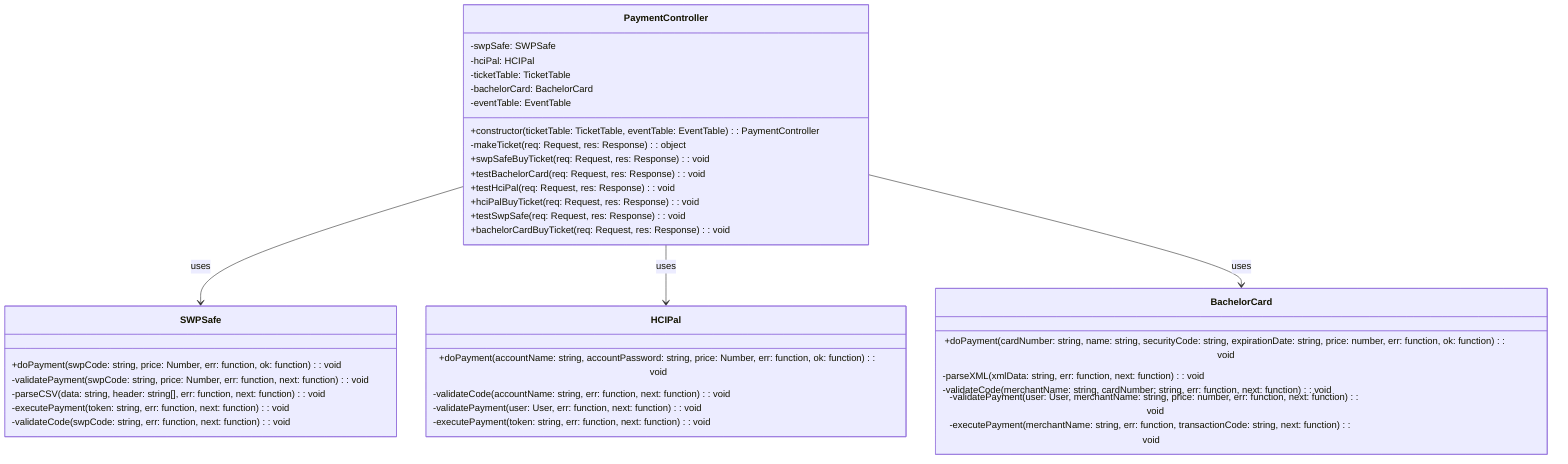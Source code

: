 classDiagram
    %% Payment System Classes
    class BachelorCard {
        +doPayment(cardNumber: string, name: string, securityCode: string, expirationDate: string, price: number, err: function, ok: function): void
        -parseXML(xmlData: string, err: function, next: function): void
        -validateCode(merchantName: string, cardNumber: string, err: function, next: function): void
        -validatePayment(user: User, merchantName: string, price: number, err: function, next: function): void
        -executePayment(merchantName: string, err: function, transactionCode: string, next: function): void
    }

    class HCIPal {
        +doPayment(accountName: string, accountPassword: string, price: Number, err: function, ok: function): void
        -validateCode(accountName: string, err: function, next: function): void
        -validatePayment(user: User, err: function, next: function): void
        -executePayment(token: string, err: function, next: function): void
    }

    class SWPSafe {
        +doPayment(swpCode: string, price: Number, err: function, ok: function): void
        -validatePayment(swpCode: string, price: Number, err: function, next: function): void
        -parseCSV(data: string, header: string[], err: function, next: function): void
        -executePayment(token: string, err: function, next: function): void
        -validateCode(swpCode: string, err: function, next: function): void
    }

    class PaymentController {
        -swpSafe: SWPSafe
        -hciPal: HCIPal
        -ticketTable: TicketTable
        -bachelorCard: BachelorCard
        -eventTable: EventTable
        +constructor(ticketTable: TicketTable, eventTable: EventTable): PaymentController
        -makeTicket(req: Request, res: Response): object
        +swpSafeBuyTicket(req: Request, res: Response): void
        +testBachelorCard(req: Request, res: Response): void
        +testHciPal(req: Request, res: Response): void
        +hciPalBuyTicket(req: Request, res: Response): void
        +testSwpSafe(req: Request, res: Response): void
        +bachelorCardBuyTicket(req: Request, res: Response): void
    }

    %% Relationships
    PaymentController --> SWPSafe : uses
    PaymentController --> HCIPal : uses
    PaymentController --> BachelorCard : uses